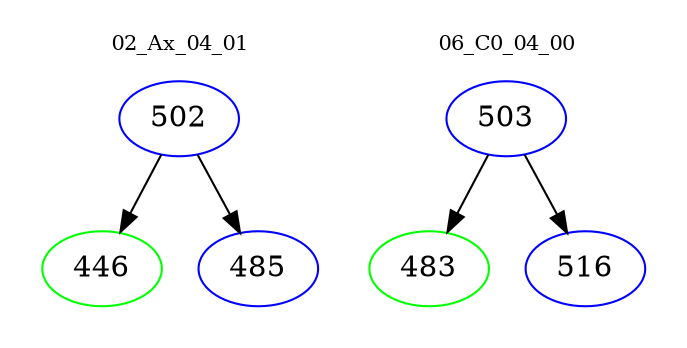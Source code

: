 digraph{
subgraph cluster_0 {
color = white
label = "02_Ax_04_01";
fontsize=10;
T0_502 [label="502", color="blue"]
T0_502 -> T0_446 [color="black"]
T0_446 [label="446", color="green"]
T0_502 -> T0_485 [color="black"]
T0_485 [label="485", color="blue"]
}
subgraph cluster_1 {
color = white
label = "06_C0_04_00";
fontsize=10;
T1_503 [label="503", color="blue"]
T1_503 -> T1_483 [color="black"]
T1_483 [label="483", color="green"]
T1_503 -> T1_516 [color="black"]
T1_516 [label="516", color="blue"]
}
}
